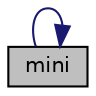 digraph "mini"
{
 // LATEX_PDF_SIZE
  edge [fontname="Helvetica",fontsize="10",labelfontname="Helvetica",labelfontsize="10"];
  node [fontname="Helvetica",fontsize="10",shape=record];
  rankdir="LR";
  Node1 [label="mini",height=0.2,width=0.4,color="black", fillcolor="grey75", style="filled", fontcolor="black",tooltip="trouve la valeur minimum d'un tableau"];
  Node1 -> Node1 [color="midnightblue",fontsize="10",style="solid"];
}
